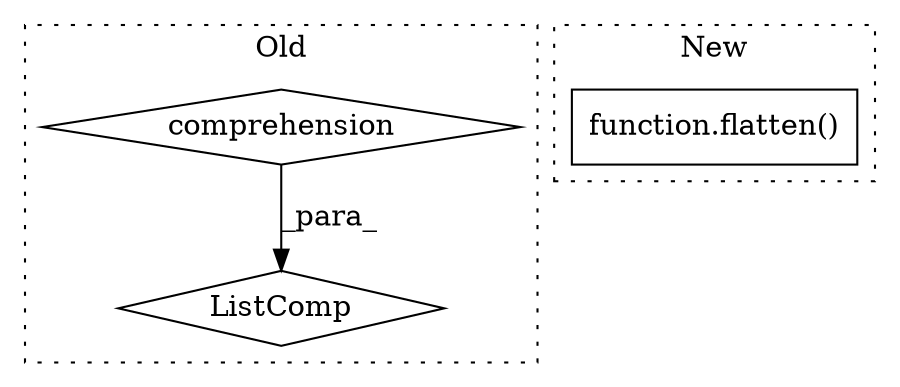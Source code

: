 digraph G {
subgraph cluster0 {
1 [label="ListComp" a="106" s="3544" l="24" shape="diamond"];
3 [label="comprehension" a="45" s="3556" l="3" shape="diamond"];
label = "Old";
style="dotted";
}
subgraph cluster1 {
2 [label="function.flatten()" a="75" s="3738,3747" l="8,1" shape="box"];
label = "New";
style="dotted";
}
3 -> 1 [label="_para_"];
}